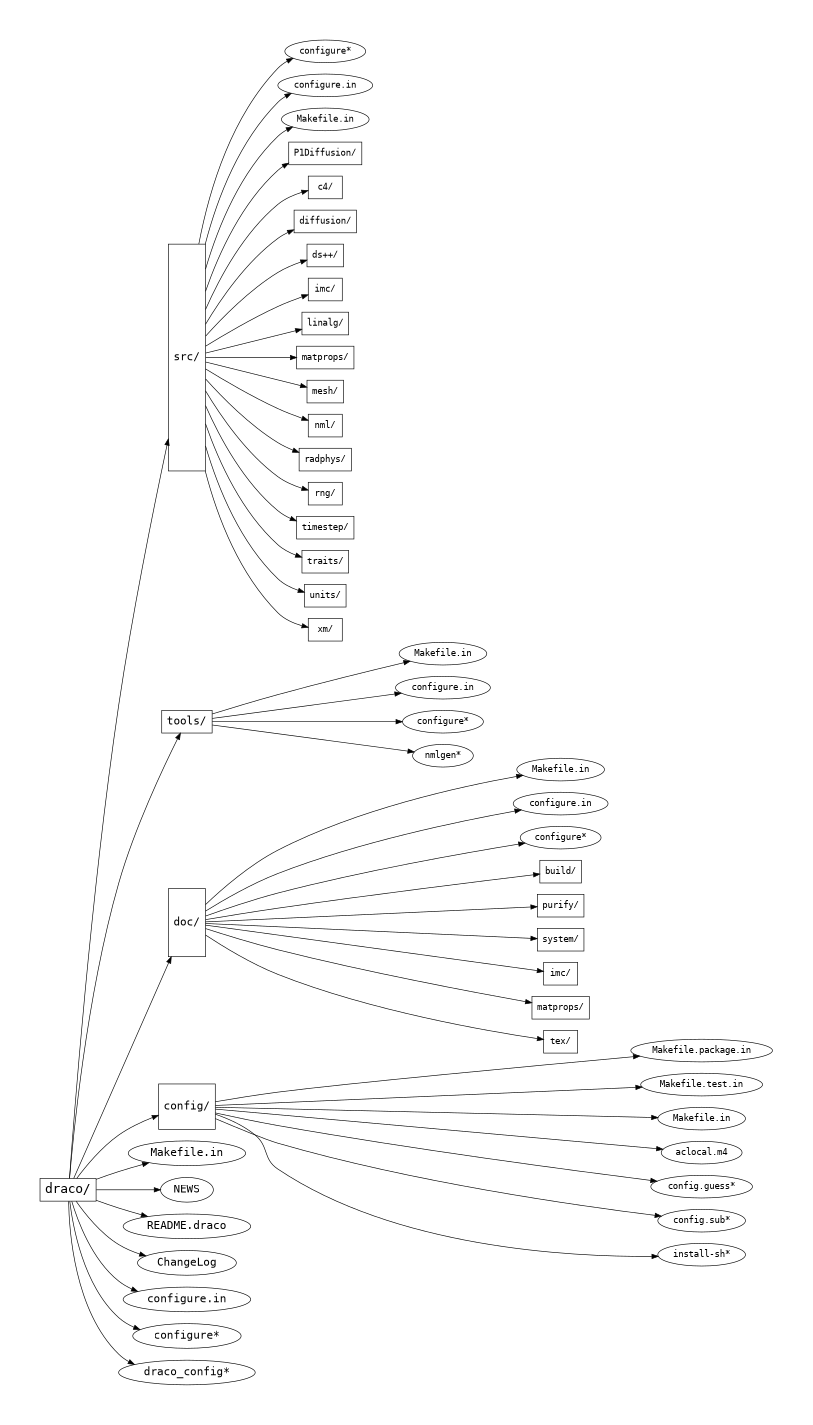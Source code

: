 /* Time-stamp: <99/02/11 18:10:59 tme> */

digraph source_tree {
  /* graph attributes */
    center=1;
    margin=".25,.25";
    size="6.5,9";
    rankdir=LR;
    
  /* main directories */

  /* .. level */
    node [fontname=Courier];
    
    draco  [label="draco/", fontsize=20, shape=box];

  /* draco/ level */
    node [fontsize=18];
    {
      /* directories */
	node   [shape=box];
	src    [label="src/", height=5];
	tools  [label="tools/"];
	doc    [label="doc/", height=1.5];
	config [label="config/", height=1.0];

      /* files */
	node       [shape=ellipse];
	draco_min  [label="Makefile.in"];
	news       [label="NEWS"];
	readme     [label="README.draco"];
	change     [label="ChangeLog"];
	draco_cin  [label="configure.in"];
	draco_c    [label="configure*"];
	draco_conf [label="draco_config*"];
    }
    
  /* draco/<dir> */
    node [fontsize=14];
    {
      /* config */
	node      [shape=ellipse];
	mpin      [label="Makefile.package.in"];
	mtin      [label="Makefile.test.in"];
	makefile  [label="Makefile.in"];
	aclocal   [label="aclocal.m4"];
	config_g  [label="config.guess*"];
	config_s  [label="config.sub*"];
	install   [label="install-sh*"];

      /* src */
	node    [shape=ellipse];
	src_c   [label="configure*"];
	src_cin [label="configure.in"];
	src_m   [label="Makefile.in"];

	node     [shape=box];
	p1diff   [label="P1Diffusion/"];
	c4       [label="c4/"];
	diff     [label="diffusion/"];
	dsxx     [label="ds++/"];
	imc      [label="imc/"];
	linalg   [label="linalg/"];
	mat      [label="matprops/"];	
	mesh     [label="mesh/"];
	nml      [label="nml/"];
	radphys  [label="radphys/"];
	rng      [label="rng/"];
	timestep [label="timestep/"];
	traits   [label="traits/"];
	units    [label="units/"];
	xm       [label="xm/"];

      /* tools */
	node     [shape=ellipse];
	tool_m   [label="Makefile.in"];
	tool_cin [label="configure.in"];
	tool_c   [label="configure*"];
	nmlgen   [label="nmlgen*"];

      /* doc */
	node    [shape=ellipse];
	doc_m   [label="Makefile.in"];
	doc_cin [label="configure.in"];
	doc_c   [label="configure*"];
	
	node      [shape=box];
	buildd    [label="build/"];	
	purifyd   [label="purify/"];
	systemd   [label="system/"];
	imcd      [label="imc/"];
	matpropsd [label="matprops/"];
	tex       [label="tex/"];
    }
    
  /* tree */
    
    draco -> {src tools doc config draco_min news readme change draco_cin
		  draco_c draco_conf};
    src -> {src_c src_cin src_m p1diff c4 diff dsxx imc linalg mat mesh nml
		radphys rng timestep traits units xm} [minlen=1];
    tools -> {tool_m tool_cin tool_c nmlgen} [minlen=2];
    doc -> {doc_m doc_cin doc_c buildd purifyd systemd imcd matpropsd
		tex} [minlen=3];
    config -> {mpin mtin makefile aclocal config_g config_s install} [minlen=4];
}

